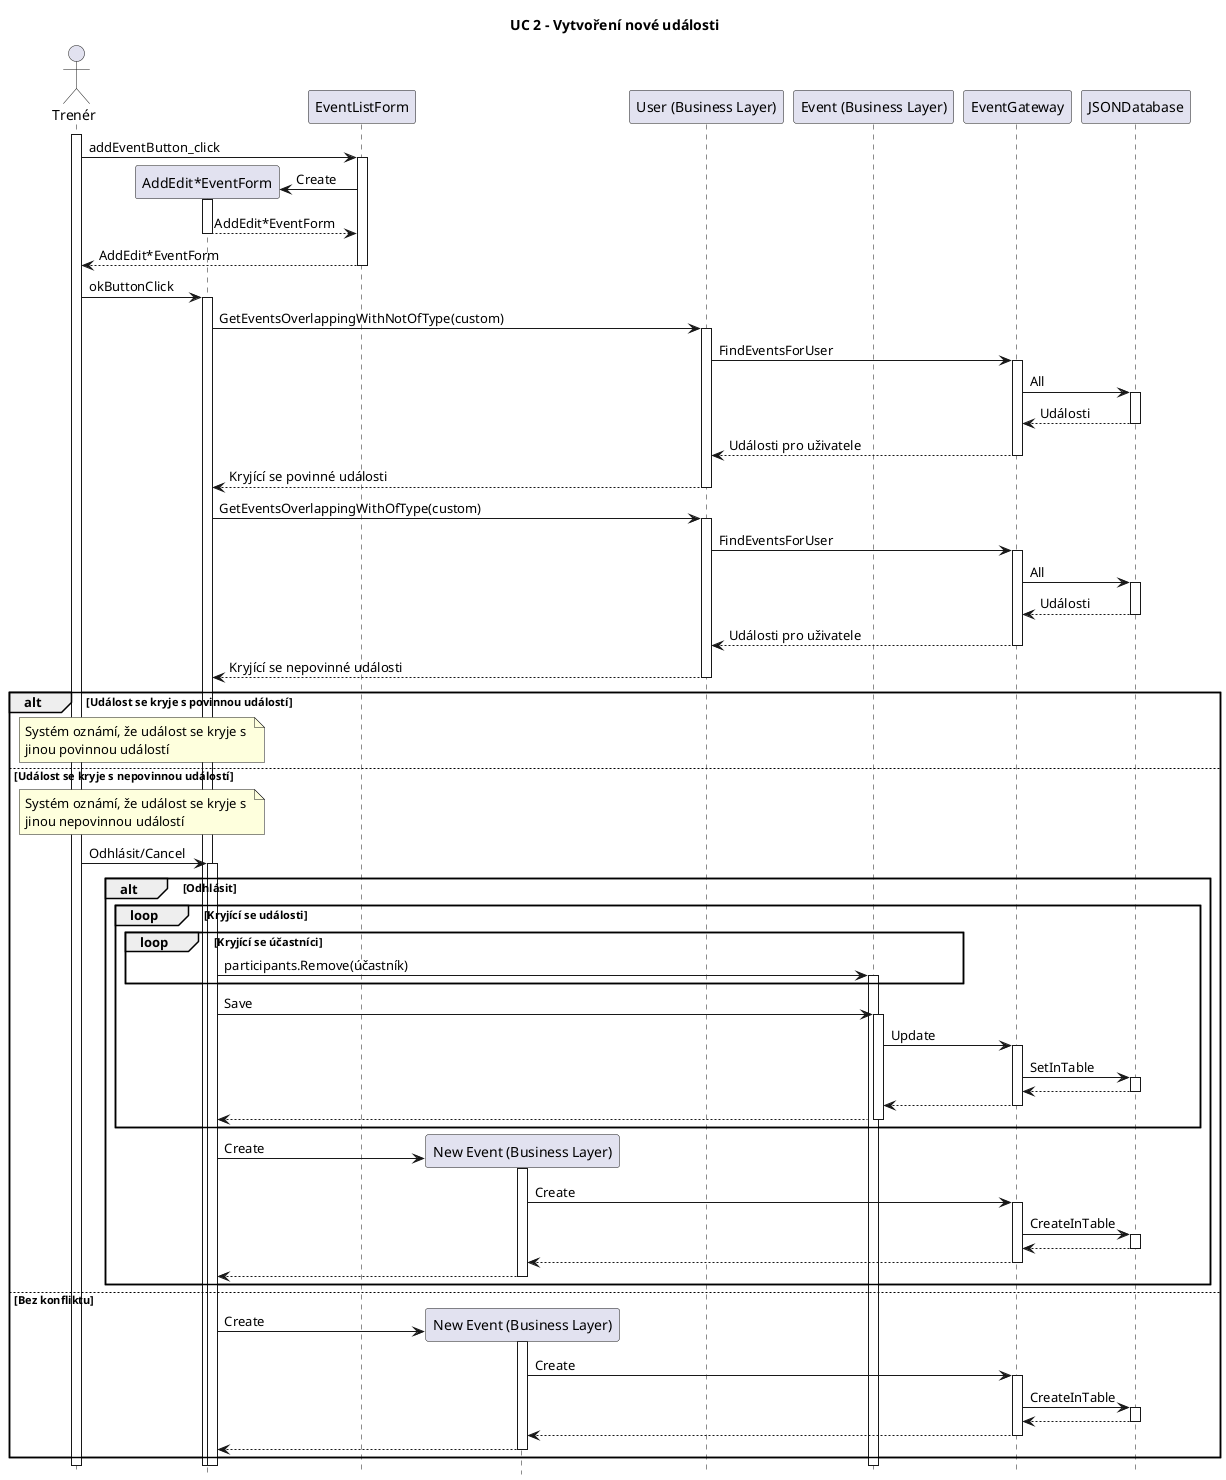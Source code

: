 @startuml

title UC 2 - Vytvoření nové události
hide footbox

actor "Trenér" as U
participant "AddEdit*EventForm" as AEF
participant "EventListForm" as ELF
participant "New Event (Business Layer)" as NE
participant "User (Business Layer)" as UBL
participant "Event (Business Layer)" as EV
participant "EventGateway" as EG
participant "JSONDatabase" as DB

autoactivate on

' Base form handling

activate U
U -> ELF : addEventButton_click

ELF -> AEF ** : Create
activate AEF
ELF <-- AEF : AddEdit*EventForm
U <-- ELF : AddEdit*EventForm

' Click OK
U -> AEF : okButtonClick

' Required Events
AEF -> UBL : GetEventsOverlappingWithNotOfType(custom)
UBL -> EG : FindEventsForUser
EG -> DB : All
EG <-- DB : Události
UBL <-- EG : Události pro uživatele
AEF <-- UBL : Kryjící se povinné události

' Optional events
AEF -> UBL : GetEventsOverlappingWithOfType(custom)
UBL -> EG : FindEventsForUser
EG -> DB : All
EG <-- DB : Události
UBL <-- EG : Události pro uživatele
AEF <-- UBL : Kryjící se nepovinné události

alt Událost se kryje s povinnou událostí
	note over U,AEF : Systém oznámí, že událost se kryje s \njinou povinnou událostí
else Událost se kryje s nepovinnou událostí
	note over U,AEF : Systém oznámí, že událost se kryje s \njinou nepovinnou událostí
    
    U -> AEF : Odhlásit/Cancel
    alt Odhlásit
    	loop Kryjící se události
        	loop Kryjící se účastníci
            	AEF -> EV : participants.Remove(účastník)
            end
            
            AEF -> EV : Save
            EV -> EG : Update
            EG -> DB : SetInTable
            EG <-- DB :
            EV <-- EG : 
            AEF <-- EV :
            
        end
        
        AEF -> NE ** : Create
        activate NE
        NE -> EG : Create
        EG -> DB : CreateInTable
        EG <-- DB :
        NE <-- EG :
        AEF <-- NE :
        deactivate NE
    end 
else Bez konfliktu
	AEF -> NE ** : Create
    activate NE
    NE -> EG : Create
    EG -> DB : CreateInTable
    EG <-- DB :
    NE <-- EG :
    AEF <-- NE :
    deactivate NE
end

@enduml